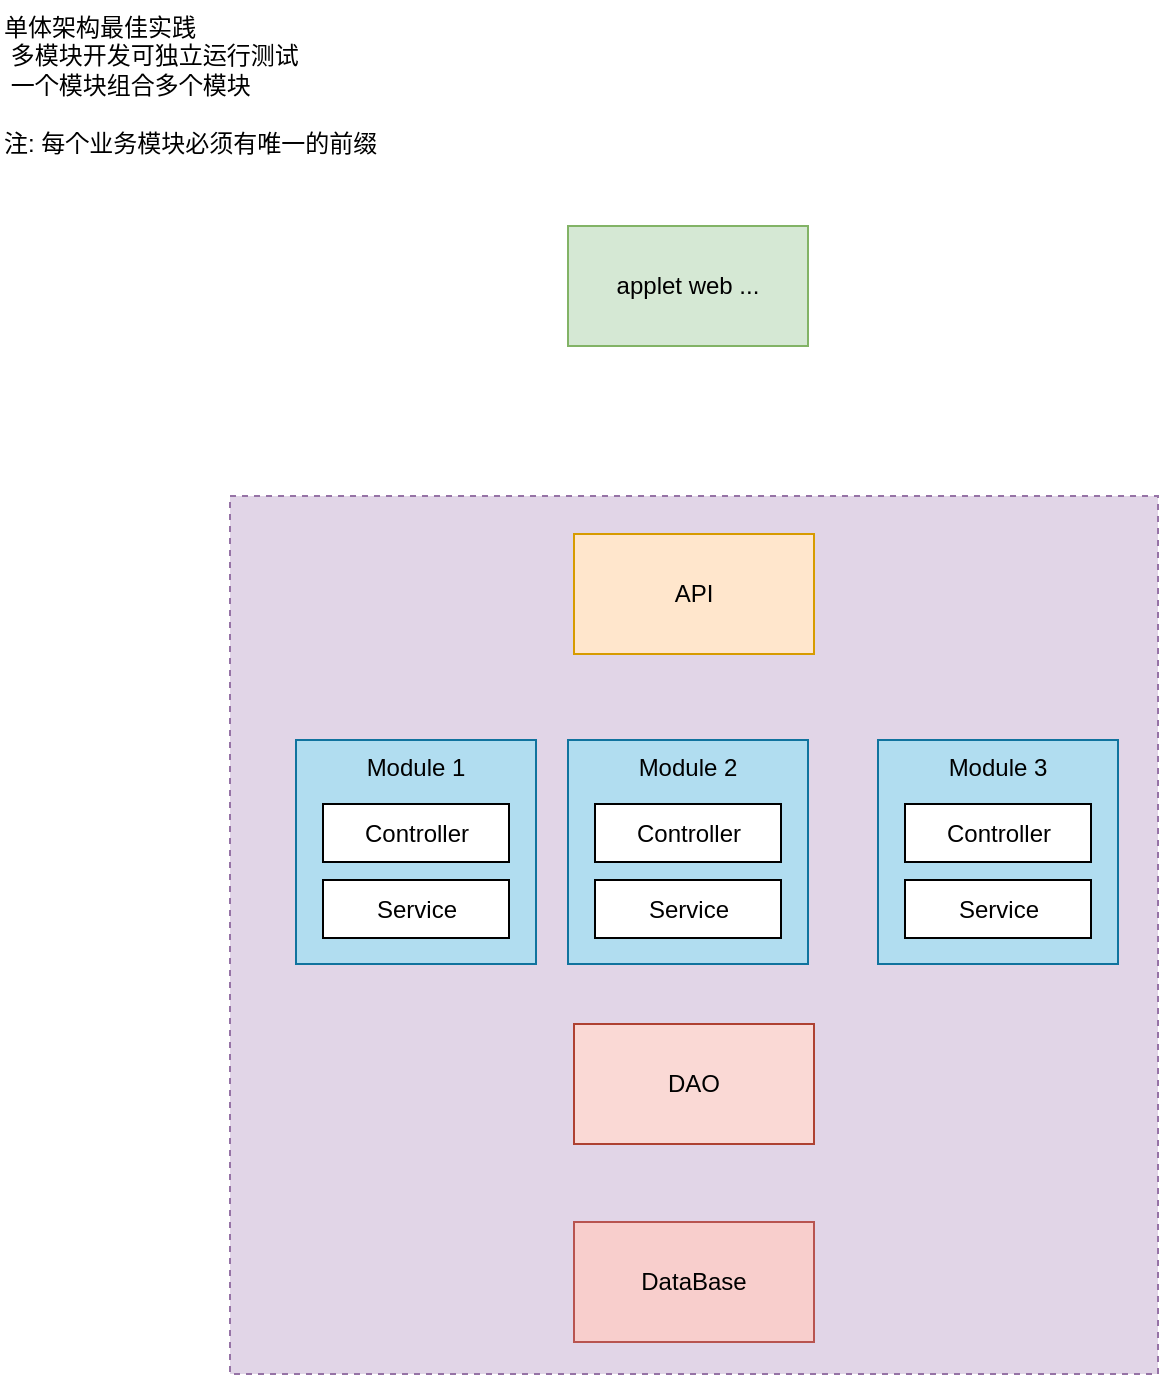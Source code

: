 <mxfile version="24.7.5">
  <diagram name="第 1 页" id="vF8bIzm9ymSI5LNEGD1q">
    <mxGraphModel dx="1373" dy="750" grid="0" gridSize="10" guides="1" tooltips="1" connect="1" arrows="1" fold="1" page="1" pageScale="1" pageWidth="827" pageHeight="1169" math="0" shadow="0">
      <root>
        <mxCell id="0" />
        <mxCell id="1" parent="0" />
        <mxCell id="C3bQu6xqWp_mn5HvI1Qd-2" value="单体架构最佳实践&lt;div&gt;&amp;nbsp;多模块开发可独立运行测试&lt;/div&gt;&lt;div&gt;&amp;nbsp;一个模块组合多个模块&lt;/div&gt;&lt;div&gt;&lt;br&gt;&lt;/div&gt;&lt;div&gt;注: 每个业务模块必须有唯一的前缀&lt;br&gt;&lt;div&gt;&lt;br&gt;&lt;/div&gt;&lt;/div&gt;" style="text;html=1;align=left;verticalAlign=top;resizable=0;points=[];autosize=1;strokeColor=none;fillColor=none;" vertex="1" parent="1">
          <mxGeometry x="23" y="15" width="205" height="98" as="geometry" />
        </mxCell>
        <mxCell id="C3bQu6xqWp_mn5HvI1Qd-3" value="applet web ..." style="rounded=0;whiteSpace=wrap;html=1;fillColor=#d5e8d4;strokeColor=#82b366;" vertex="1" parent="1">
          <mxGeometry x="307" y="128" width="120" height="60" as="geometry" />
        </mxCell>
        <mxCell id="C3bQu6xqWp_mn5HvI1Qd-4" value="" style="rounded=0;whiteSpace=wrap;html=1;dashed=1;strokeWidth=1;strokeColor=#9673a6;fillColor=#e1d5e7;" vertex="1" parent="1">
          <mxGeometry x="138" y="263" width="464" height="439" as="geometry" />
        </mxCell>
        <mxCell id="C3bQu6xqWp_mn5HvI1Qd-5" value="API" style="rounded=0;whiteSpace=wrap;html=1;fillColor=#ffe6cc;strokeColor=#d79b00;" vertex="1" parent="1">
          <mxGeometry x="310" y="282" width="120" height="60" as="geometry" />
        </mxCell>
        <mxCell id="C3bQu6xqWp_mn5HvI1Qd-6" value="Module 1" style="rounded=0;whiteSpace=wrap;html=1;verticalAlign=top;fillColor=#b1ddf0;strokeColor=#10739e;" vertex="1" parent="1">
          <mxGeometry x="171" y="385" width="120" height="112" as="geometry" />
        </mxCell>
        <mxCell id="C3bQu6xqWp_mn5HvI1Qd-7" value="Controller" style="rounded=0;whiteSpace=wrap;html=1;" vertex="1" parent="1">
          <mxGeometry x="184.5" y="417" width="93" height="29" as="geometry" />
        </mxCell>
        <mxCell id="C3bQu6xqWp_mn5HvI1Qd-9" value="Service" style="rounded=0;whiteSpace=wrap;html=1;" vertex="1" parent="1">
          <mxGeometry x="184.5" y="455" width="93" height="29" as="geometry" />
        </mxCell>
        <mxCell id="C3bQu6xqWp_mn5HvI1Qd-10" value="Module 2" style="rounded=0;whiteSpace=wrap;html=1;verticalAlign=top;fillColor=#b1ddf0;strokeColor=#10739e;" vertex="1" parent="1">
          <mxGeometry x="307" y="385" width="120" height="112" as="geometry" />
        </mxCell>
        <mxCell id="C3bQu6xqWp_mn5HvI1Qd-11" value="Controller" style="rounded=0;whiteSpace=wrap;html=1;" vertex="1" parent="1">
          <mxGeometry x="320.5" y="417" width="93" height="29" as="geometry" />
        </mxCell>
        <mxCell id="C3bQu6xqWp_mn5HvI1Qd-12" value="Service" style="rounded=0;whiteSpace=wrap;html=1;" vertex="1" parent="1">
          <mxGeometry x="320.5" y="455" width="93" height="29" as="geometry" />
        </mxCell>
        <mxCell id="C3bQu6xqWp_mn5HvI1Qd-13" value="Module 3" style="rounded=0;whiteSpace=wrap;html=1;verticalAlign=top;fillColor=#b1ddf0;strokeColor=#10739e;" vertex="1" parent="1">
          <mxGeometry x="462" y="385" width="120" height="112" as="geometry" />
        </mxCell>
        <mxCell id="C3bQu6xqWp_mn5HvI1Qd-14" value="Controller" style="rounded=0;whiteSpace=wrap;html=1;" vertex="1" parent="1">
          <mxGeometry x="475.5" y="417" width="93" height="29" as="geometry" />
        </mxCell>
        <mxCell id="C3bQu6xqWp_mn5HvI1Qd-15" value="Service" style="rounded=0;whiteSpace=wrap;html=1;" vertex="1" parent="1">
          <mxGeometry x="475.5" y="455" width="93" height="29" as="geometry" />
        </mxCell>
        <mxCell id="C3bQu6xqWp_mn5HvI1Qd-16" value="DAO" style="rounded=0;whiteSpace=wrap;html=1;fillColor=#fad9d5;strokeColor=#ae4132;" vertex="1" parent="1">
          <mxGeometry x="310" y="527" width="120" height="60" as="geometry" />
        </mxCell>
        <mxCell id="C3bQu6xqWp_mn5HvI1Qd-18" value="DataBase" style="rounded=0;whiteSpace=wrap;html=1;fillColor=#f8cecc;strokeColor=#b85450;" vertex="1" parent="1">
          <mxGeometry x="310" y="626" width="120" height="60" as="geometry" />
        </mxCell>
      </root>
    </mxGraphModel>
  </diagram>
</mxfile>
